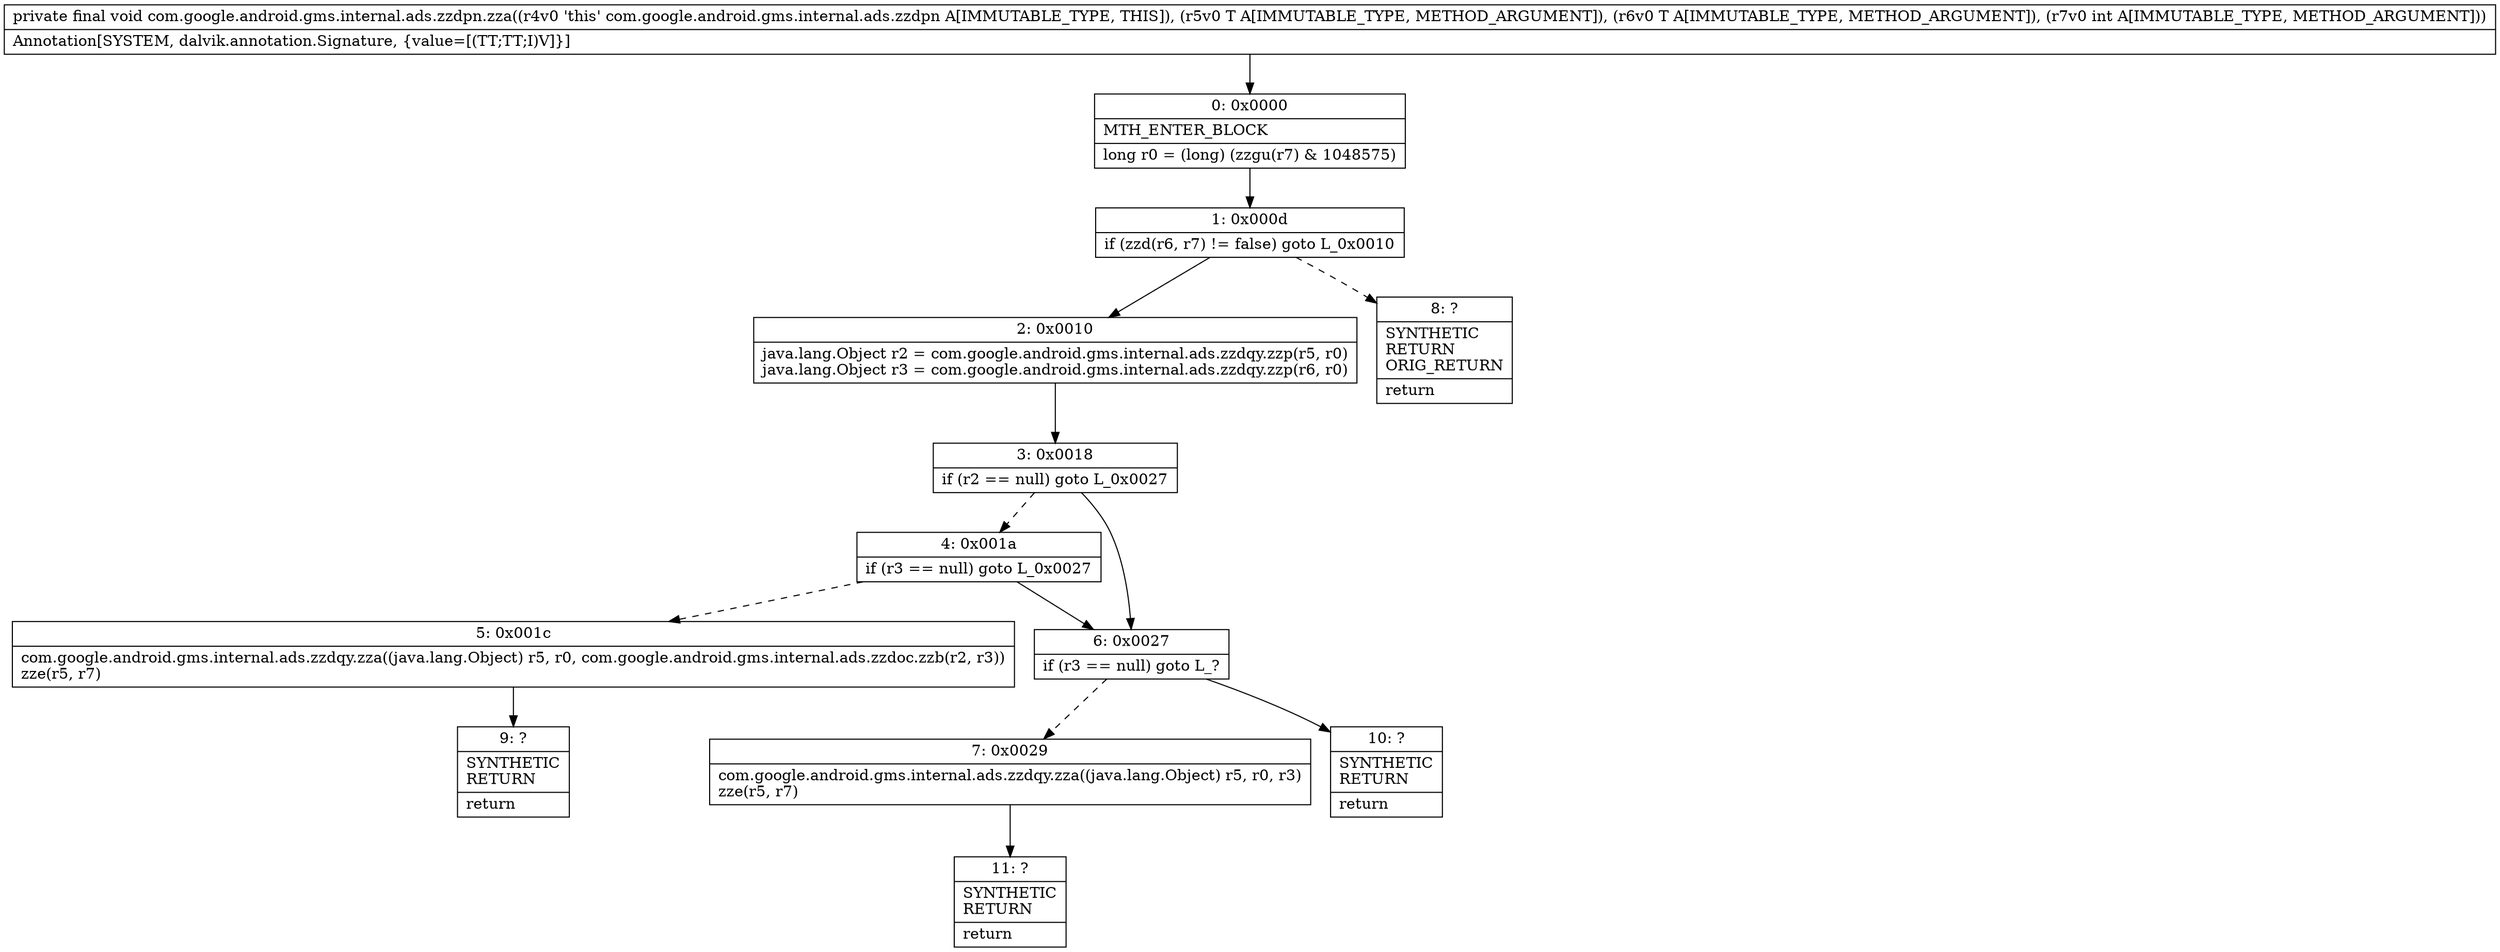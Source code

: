 digraph "CFG forcom.google.android.gms.internal.ads.zzdpn.zza(Ljava\/lang\/Object;Ljava\/lang\/Object;I)V" {
Node_0 [shape=record,label="{0\:\ 0x0000|MTH_ENTER_BLOCK\l|long r0 = (long) (zzgu(r7) & 1048575)\l}"];
Node_1 [shape=record,label="{1\:\ 0x000d|if (zzd(r6, r7) != false) goto L_0x0010\l}"];
Node_2 [shape=record,label="{2\:\ 0x0010|java.lang.Object r2 = com.google.android.gms.internal.ads.zzdqy.zzp(r5, r0)\ljava.lang.Object r3 = com.google.android.gms.internal.ads.zzdqy.zzp(r6, r0)\l}"];
Node_3 [shape=record,label="{3\:\ 0x0018|if (r2 == null) goto L_0x0027\l}"];
Node_4 [shape=record,label="{4\:\ 0x001a|if (r3 == null) goto L_0x0027\l}"];
Node_5 [shape=record,label="{5\:\ 0x001c|com.google.android.gms.internal.ads.zzdqy.zza((java.lang.Object) r5, r0, com.google.android.gms.internal.ads.zzdoc.zzb(r2, r3))\lzze(r5, r7)\l}"];
Node_6 [shape=record,label="{6\:\ 0x0027|if (r3 == null) goto L_?\l}"];
Node_7 [shape=record,label="{7\:\ 0x0029|com.google.android.gms.internal.ads.zzdqy.zza((java.lang.Object) r5, r0, r3)\lzze(r5, r7)\l}"];
Node_8 [shape=record,label="{8\:\ ?|SYNTHETIC\lRETURN\lORIG_RETURN\l|return\l}"];
Node_9 [shape=record,label="{9\:\ ?|SYNTHETIC\lRETURN\l|return\l}"];
Node_10 [shape=record,label="{10\:\ ?|SYNTHETIC\lRETURN\l|return\l}"];
Node_11 [shape=record,label="{11\:\ ?|SYNTHETIC\lRETURN\l|return\l}"];
MethodNode[shape=record,label="{private final void com.google.android.gms.internal.ads.zzdpn.zza((r4v0 'this' com.google.android.gms.internal.ads.zzdpn A[IMMUTABLE_TYPE, THIS]), (r5v0 T A[IMMUTABLE_TYPE, METHOD_ARGUMENT]), (r6v0 T A[IMMUTABLE_TYPE, METHOD_ARGUMENT]), (r7v0 int A[IMMUTABLE_TYPE, METHOD_ARGUMENT]))  | Annotation[SYSTEM, dalvik.annotation.Signature, \{value=[(TT;TT;I)V]\}]\l}"];
MethodNode -> Node_0;
Node_0 -> Node_1;
Node_1 -> Node_2;
Node_1 -> Node_8[style=dashed];
Node_2 -> Node_3;
Node_3 -> Node_4[style=dashed];
Node_3 -> Node_6;
Node_4 -> Node_5[style=dashed];
Node_4 -> Node_6;
Node_5 -> Node_9;
Node_6 -> Node_7[style=dashed];
Node_6 -> Node_10;
Node_7 -> Node_11;
}


